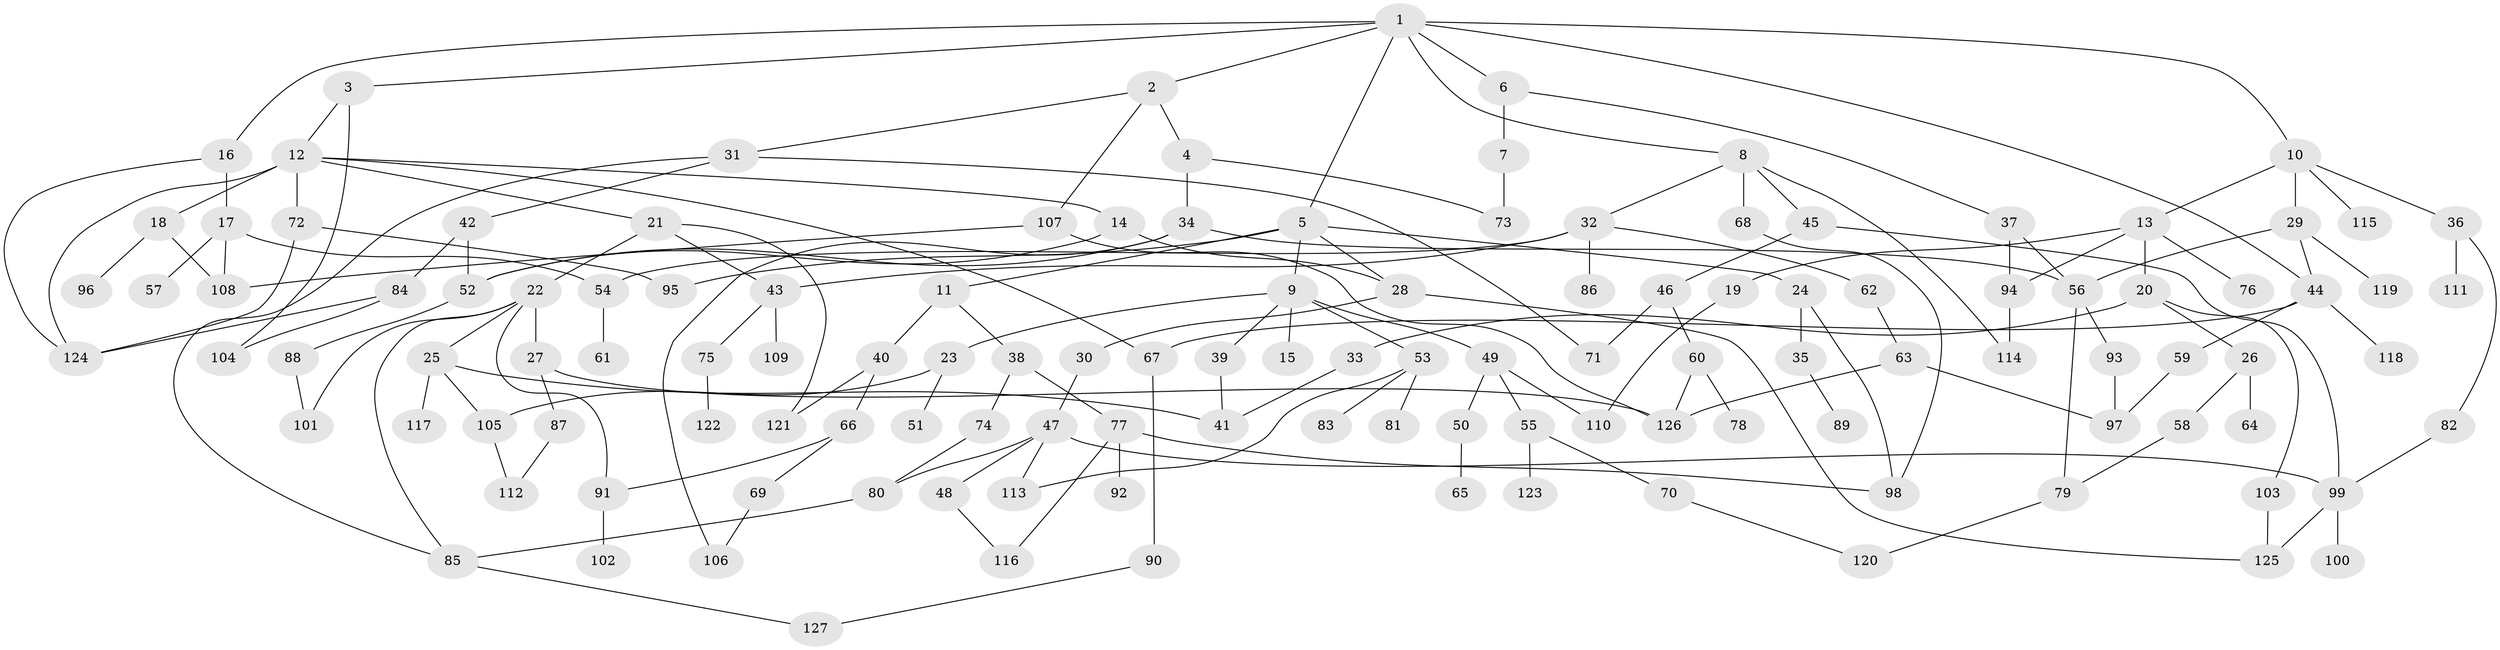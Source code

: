 // Generated by graph-tools (version 1.1) at 2025/10/02/27/25 16:10:53]
// undirected, 127 vertices, 174 edges
graph export_dot {
graph [start="1"]
  node [color=gray90,style=filled];
  1;
  2;
  3;
  4;
  5;
  6;
  7;
  8;
  9;
  10;
  11;
  12;
  13;
  14;
  15;
  16;
  17;
  18;
  19;
  20;
  21;
  22;
  23;
  24;
  25;
  26;
  27;
  28;
  29;
  30;
  31;
  32;
  33;
  34;
  35;
  36;
  37;
  38;
  39;
  40;
  41;
  42;
  43;
  44;
  45;
  46;
  47;
  48;
  49;
  50;
  51;
  52;
  53;
  54;
  55;
  56;
  57;
  58;
  59;
  60;
  61;
  62;
  63;
  64;
  65;
  66;
  67;
  68;
  69;
  70;
  71;
  72;
  73;
  74;
  75;
  76;
  77;
  78;
  79;
  80;
  81;
  82;
  83;
  84;
  85;
  86;
  87;
  88;
  89;
  90;
  91;
  92;
  93;
  94;
  95;
  96;
  97;
  98;
  99;
  100;
  101;
  102;
  103;
  104;
  105;
  106;
  107;
  108;
  109;
  110;
  111;
  112;
  113;
  114;
  115;
  116;
  117;
  118;
  119;
  120;
  121;
  122;
  123;
  124;
  125;
  126;
  127;
  1 -- 2;
  1 -- 3;
  1 -- 5;
  1 -- 6;
  1 -- 8;
  1 -- 10;
  1 -- 16;
  1 -- 44;
  2 -- 4;
  2 -- 31;
  2 -- 107;
  3 -- 12;
  3 -- 104;
  4 -- 34;
  4 -- 73;
  5 -- 9;
  5 -- 11;
  5 -- 24;
  5 -- 28;
  5 -- 95;
  6 -- 7;
  6 -- 37;
  7 -- 73;
  8 -- 32;
  8 -- 45;
  8 -- 68;
  8 -- 114;
  9 -- 15;
  9 -- 23;
  9 -- 39;
  9 -- 49;
  9 -- 53;
  10 -- 13;
  10 -- 29;
  10 -- 36;
  10 -- 115;
  11 -- 38;
  11 -- 40;
  12 -- 14;
  12 -- 18;
  12 -- 21;
  12 -- 67;
  12 -- 72;
  12 -- 124;
  13 -- 19;
  13 -- 20;
  13 -- 76;
  13 -- 94;
  14 -- 52;
  14 -- 28;
  16 -- 17;
  16 -- 124;
  17 -- 54;
  17 -- 57;
  17 -- 108;
  18 -- 96;
  18 -- 108;
  19 -- 110;
  20 -- 26;
  20 -- 33;
  20 -- 103;
  21 -- 22;
  21 -- 43;
  21 -- 121;
  22 -- 25;
  22 -- 27;
  22 -- 91;
  22 -- 101;
  22 -- 85;
  23 -- 51;
  23 -- 105;
  24 -- 35;
  24 -- 98;
  25 -- 117;
  25 -- 41;
  25 -- 105;
  26 -- 58;
  26 -- 64;
  27 -- 87;
  27 -- 126;
  28 -- 30;
  28 -- 125;
  29 -- 119;
  29 -- 56;
  29 -- 44;
  30 -- 47;
  31 -- 42;
  31 -- 85;
  31 -- 71;
  32 -- 62;
  32 -- 86;
  32 -- 43;
  32 -- 54;
  33 -- 41;
  34 -- 56;
  34 -- 52;
  34 -- 106;
  35 -- 89;
  36 -- 82;
  36 -- 111;
  37 -- 94;
  37 -- 56;
  38 -- 74;
  38 -- 77;
  39 -- 41;
  40 -- 66;
  40 -- 121;
  42 -- 84;
  42 -- 52;
  43 -- 75;
  43 -- 109;
  44 -- 59;
  44 -- 118;
  44 -- 67;
  45 -- 46;
  45 -- 99;
  46 -- 60;
  46 -- 71;
  47 -- 48;
  47 -- 80;
  47 -- 99;
  47 -- 113;
  48 -- 116;
  49 -- 50;
  49 -- 55;
  49 -- 110;
  50 -- 65;
  52 -- 88;
  53 -- 81;
  53 -- 83;
  53 -- 113;
  54 -- 61;
  55 -- 70;
  55 -- 123;
  56 -- 79;
  56 -- 93;
  58 -- 79;
  59 -- 97;
  60 -- 78;
  60 -- 126;
  62 -- 63;
  63 -- 97;
  63 -- 126;
  66 -- 69;
  66 -- 91;
  67 -- 90;
  68 -- 98;
  69 -- 106;
  70 -- 120;
  72 -- 95;
  72 -- 124;
  74 -- 80;
  75 -- 122;
  77 -- 92;
  77 -- 98;
  77 -- 116;
  79 -- 120;
  80 -- 85;
  82 -- 99;
  84 -- 124;
  84 -- 104;
  85 -- 127;
  87 -- 112;
  88 -- 101;
  90 -- 127;
  91 -- 102;
  93 -- 97;
  94 -- 114;
  99 -- 100;
  99 -- 125;
  103 -- 125;
  105 -- 112;
  107 -- 108;
  107 -- 126;
}
